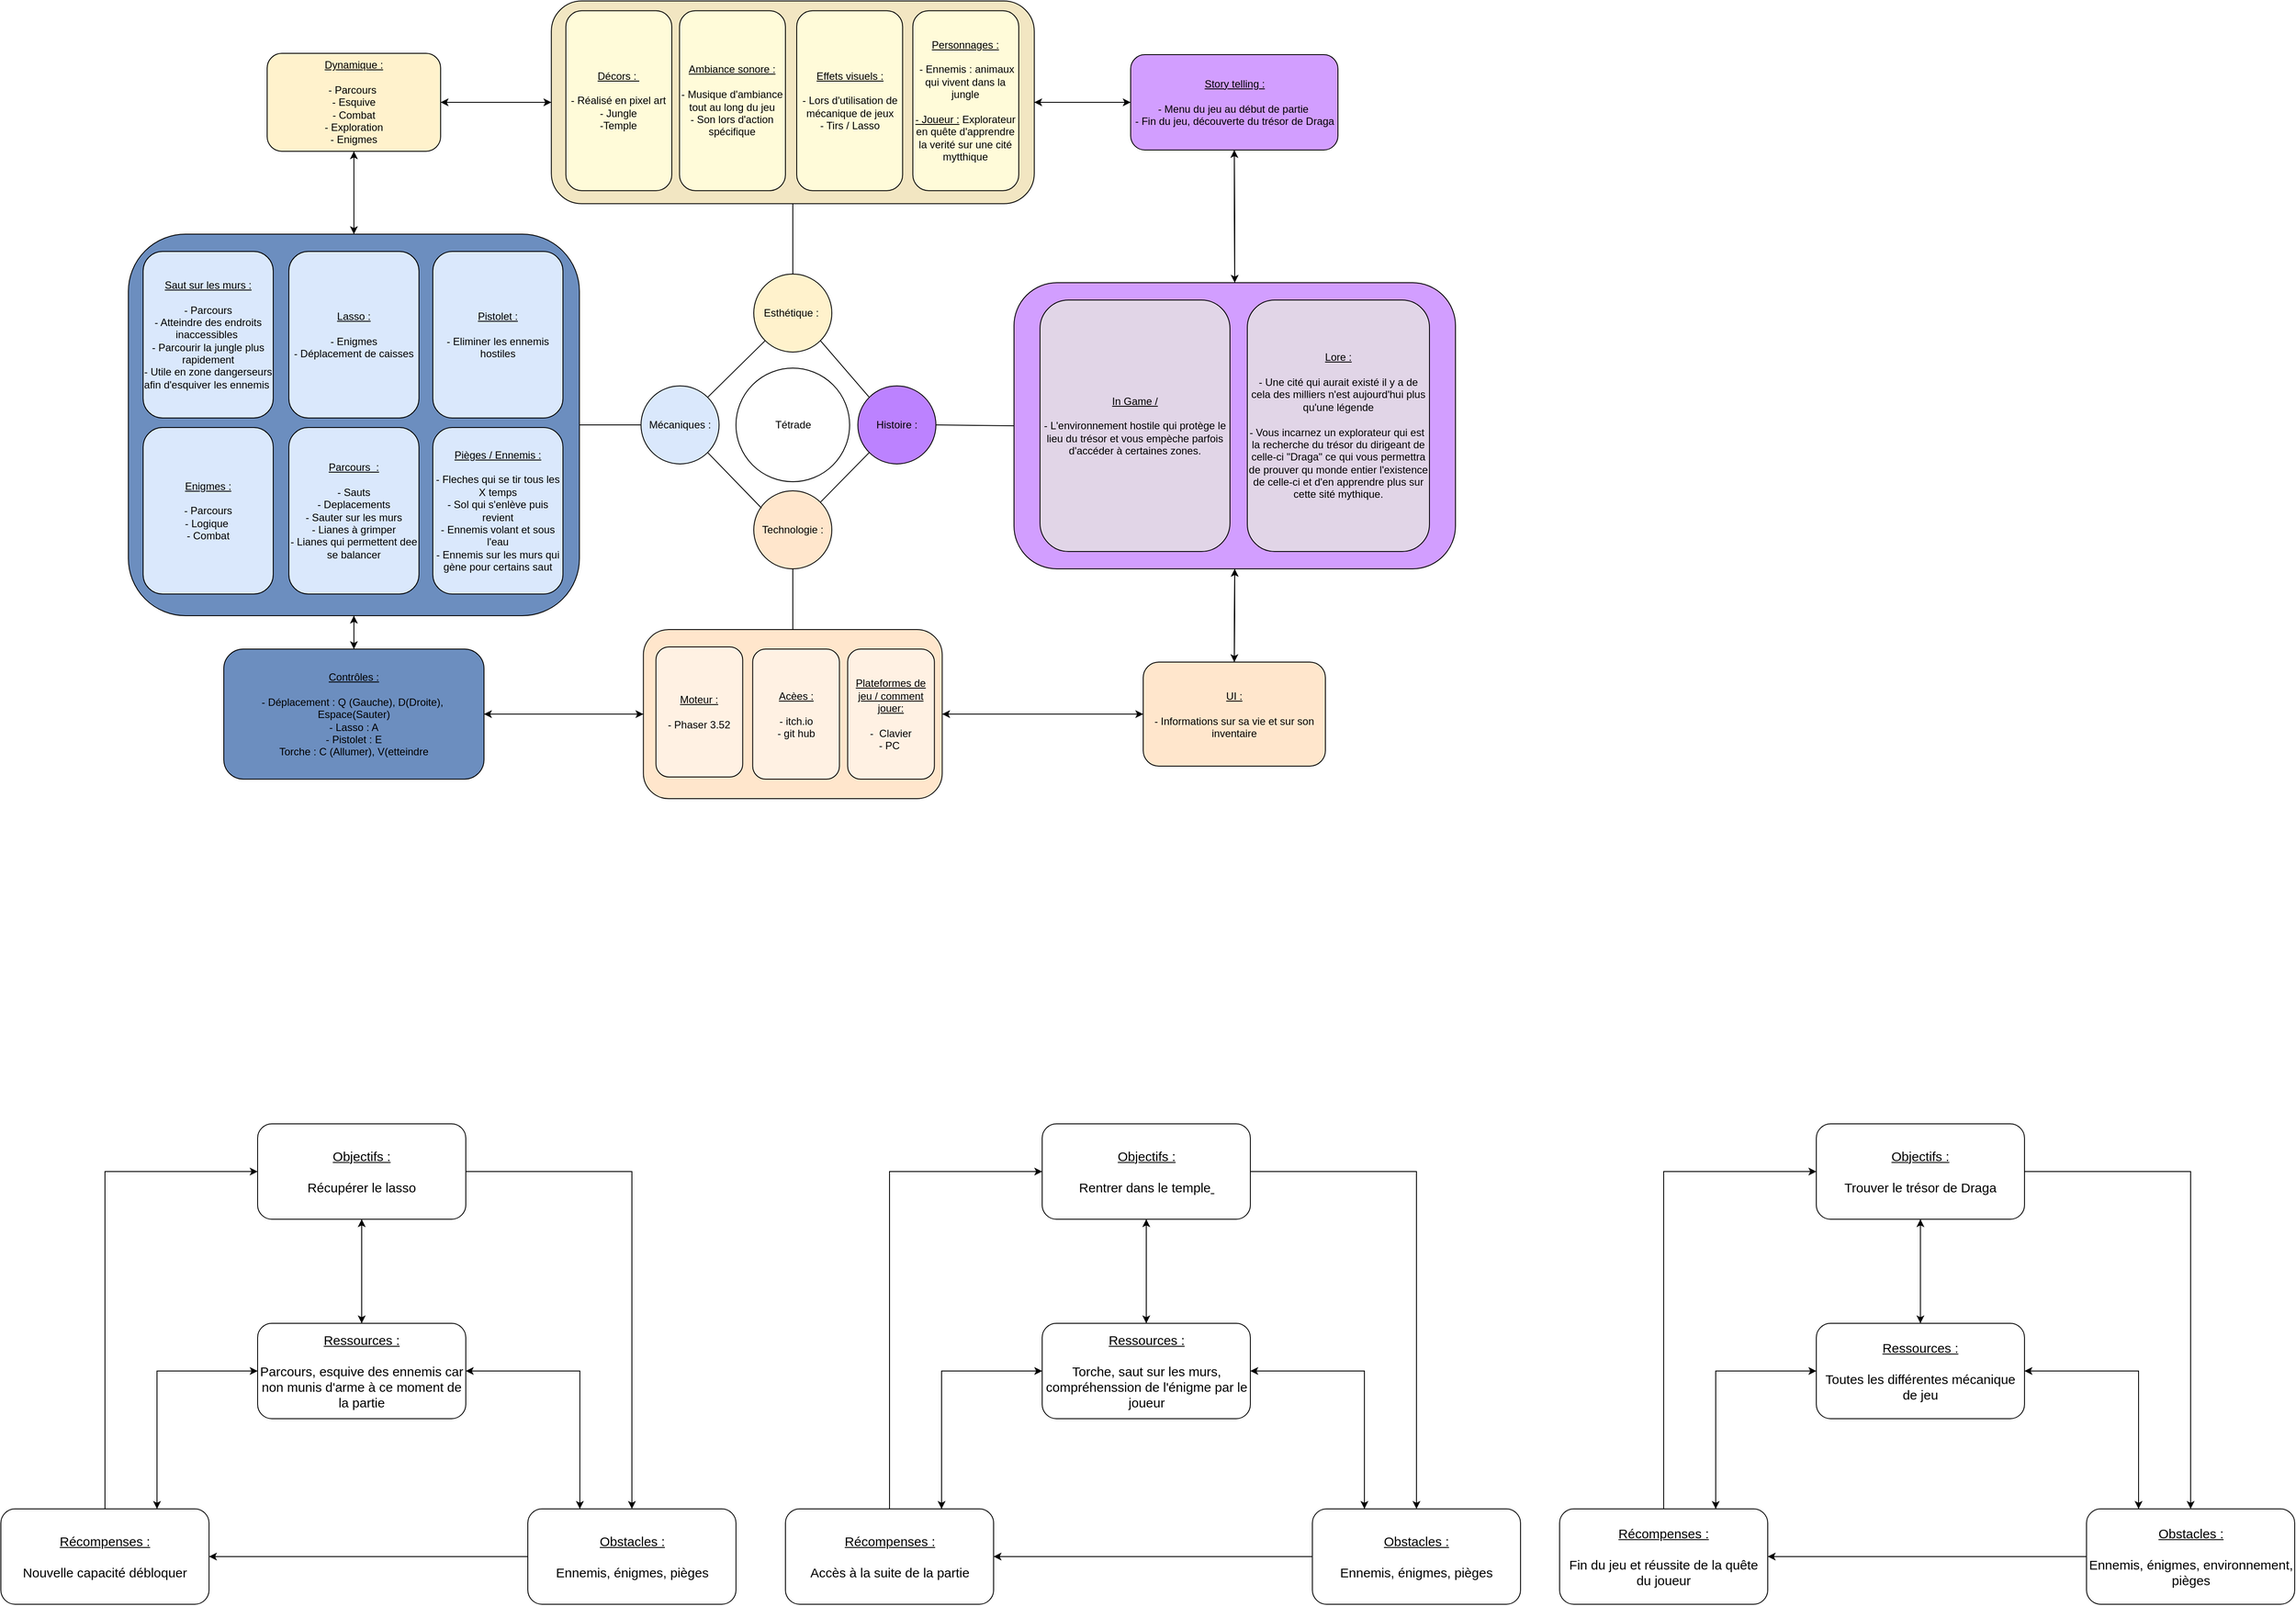 <mxfile version="19.0.0" type="device"><diagram id="XkLwwT71T3bCjHWzJN83" name="Page-1"><mxGraphModel dx="3015" dy="1172" grid="1" gridSize="10" guides="1" tooltips="1" connect="1" arrows="1" fold="1" page="1" pageScale="1" pageWidth="827" pageHeight="1169" math="0" shadow="0"><root><mxCell id="0"/><mxCell id="1" parent="0"/><mxCell id="SNKPsNraV1Lg78eKEe7o-25" style="edgeStyle=orthogonalEdgeStyle;rounded=0;orthogonalLoop=1;jettySize=auto;html=1;" parent="1" source="SNKPsNraV1Lg78eKEe7o-16" target="SNKPsNraV1Lg78eKEe7o-17" edge="1"><mxGeometry relative="1" as="geometry"/></mxCell><mxCell id="SNKPsNraV1Lg78eKEe7o-26" style="edgeStyle=orthogonalEdgeStyle;rounded=0;orthogonalLoop=1;jettySize=auto;html=1;entryX=0.75;entryY=0;entryDx=0;entryDy=0;" parent="1" source="SNKPsNraV1Lg78eKEe7o-16" target="SNKPsNraV1Lg78eKEe7o-18" edge="1"><mxGeometry relative="1" as="geometry"/></mxCell><mxCell id="SNKPsNraV1Lg78eKEe7o-28" style="edgeStyle=orthogonalEdgeStyle;rounded=0;orthogonalLoop=1;jettySize=auto;html=1;entryX=0.25;entryY=0;entryDx=0;entryDy=0;" parent="1" source="SNKPsNraV1Lg78eKEe7o-16" target="SNKPsNraV1Lg78eKEe7o-19" edge="1"><mxGeometry relative="1" as="geometry"/></mxCell><mxCell id="SNKPsNraV1Lg78eKEe7o-16" value="&lt;font style=&quot;font-size: 15px;&quot;&gt;&lt;u&gt;Ressources :&lt;/u&gt;&lt;br&gt;&lt;br&gt;Torche, saut sur les murs, compréhenssion de l'énigme par le joueur&lt;br&gt;&lt;/font&gt;" style="rounded=1;whiteSpace=wrap;html=1;" parent="1" vertex="1"><mxGeometry x="1143.51" y="1640" width="240" height="110" as="geometry"/></mxCell><mxCell id="SNKPsNraV1Lg78eKEe7o-23" style="edgeStyle=orthogonalEdgeStyle;rounded=0;orthogonalLoop=1;jettySize=auto;html=1;entryX=0.5;entryY=0;entryDx=0;entryDy=0;" parent="1" source="SNKPsNraV1Lg78eKEe7o-17" target="SNKPsNraV1Lg78eKEe7o-19" edge="1"><mxGeometry relative="1" as="geometry"/></mxCell><mxCell id="SNKPsNraV1Lg78eKEe7o-24" style="edgeStyle=orthogonalEdgeStyle;rounded=0;orthogonalLoop=1;jettySize=auto;html=1;entryX=0.5;entryY=0;entryDx=0;entryDy=0;" parent="1" source="SNKPsNraV1Lg78eKEe7o-17" target="SNKPsNraV1Lg78eKEe7o-16" edge="1"><mxGeometry relative="1" as="geometry"/></mxCell><mxCell id="SNKPsNraV1Lg78eKEe7o-17" value="&lt;u style=&quot;font-size: 15px;&quot;&gt;Objectifs :&lt;/u&gt;&lt;br style=&quot;font-size: 15px;&quot;&gt;&lt;br style=&quot;font-size: 15px;&quot;&gt;Rentrer dans le temple&lt;u style=&quot;font-size: 15px;&quot;&gt;&amp;nbsp;&lt;/u&gt;" style="rounded=1;whiteSpace=wrap;html=1;fontSize=15;" parent="1" vertex="1"><mxGeometry x="1143.51" y="1410" width="240" height="110" as="geometry"/></mxCell><mxCell id="SNKPsNraV1Lg78eKEe7o-22" style="edgeStyle=orthogonalEdgeStyle;rounded=0;orthogonalLoop=1;jettySize=auto;html=1;entryX=0;entryY=0.5;entryDx=0;entryDy=0;exitX=0.5;exitY=0;exitDx=0;exitDy=0;" parent="1" source="SNKPsNraV1Lg78eKEe7o-18" target="SNKPsNraV1Lg78eKEe7o-17" edge="1"><mxGeometry relative="1" as="geometry"/></mxCell><mxCell id="SNKPsNraV1Lg78eKEe7o-27" style="edgeStyle=orthogonalEdgeStyle;rounded=0;orthogonalLoop=1;jettySize=auto;html=1;entryX=0;entryY=0.5;entryDx=0;entryDy=0;exitX=0.75;exitY=0;exitDx=0;exitDy=0;" parent="1" source="SNKPsNraV1Lg78eKEe7o-18" target="SNKPsNraV1Lg78eKEe7o-16" edge="1"><mxGeometry relative="1" as="geometry"/></mxCell><mxCell id="SNKPsNraV1Lg78eKEe7o-18" value="&lt;u style=&quot;font-size: 15px;&quot;&gt;Récompenses :&lt;/u&gt;&lt;br style=&quot;font-size: 15px;&quot;&gt;&lt;br style=&quot;font-size: 15px;&quot;&gt;Accès à la suite de la partie" style="rounded=1;whiteSpace=wrap;html=1;fontSize=15;" parent="1" vertex="1"><mxGeometry x="847.51" y="1854" width="240" height="110" as="geometry"/></mxCell><mxCell id="SNKPsNraV1Lg78eKEe7o-21" style="edgeStyle=orthogonalEdgeStyle;rounded=0;orthogonalLoop=1;jettySize=auto;html=1;entryX=1;entryY=0.5;entryDx=0;entryDy=0;" parent="1" source="SNKPsNraV1Lg78eKEe7o-19" target="SNKPsNraV1Lg78eKEe7o-18" edge="1"><mxGeometry relative="1" as="geometry"/></mxCell><mxCell id="SNKPsNraV1Lg78eKEe7o-29" style="edgeStyle=orthogonalEdgeStyle;rounded=0;orthogonalLoop=1;jettySize=auto;html=1;entryX=1;entryY=0.5;entryDx=0;entryDy=0;exitX=0.25;exitY=0;exitDx=0;exitDy=0;" parent="1" source="SNKPsNraV1Lg78eKEe7o-19" target="SNKPsNraV1Lg78eKEe7o-16" edge="1"><mxGeometry relative="1" as="geometry"/></mxCell><mxCell id="SNKPsNraV1Lg78eKEe7o-19" value="&lt;u style=&quot;font-size: 15px;&quot;&gt;Obstacles :&lt;/u&gt;&lt;br style=&quot;font-size: 15px;&quot;&gt;&lt;br style=&quot;font-size: 15px;&quot;&gt;Ennemis, énigmes, pièges" style="rounded=1;whiteSpace=wrap;html=1;fontSize=15;" parent="1" vertex="1"><mxGeometry x="1455.01" y="1854" width="240" height="110" as="geometry"/></mxCell><mxCell id="SNKPsNraV1Lg78eKEe7o-30" style="edgeStyle=orthogonalEdgeStyle;rounded=0;orthogonalLoop=1;jettySize=auto;html=1;" parent="1" source="SNKPsNraV1Lg78eKEe7o-33" target="SNKPsNraV1Lg78eKEe7o-36" edge="1"><mxGeometry relative="1" as="geometry"/></mxCell><mxCell id="SNKPsNraV1Lg78eKEe7o-31" style="edgeStyle=orthogonalEdgeStyle;rounded=0;orthogonalLoop=1;jettySize=auto;html=1;entryX=0.75;entryY=0;entryDx=0;entryDy=0;" parent="1" source="SNKPsNraV1Lg78eKEe7o-33" target="SNKPsNraV1Lg78eKEe7o-39" edge="1"><mxGeometry relative="1" as="geometry"/></mxCell><mxCell id="SNKPsNraV1Lg78eKEe7o-32" style="edgeStyle=orthogonalEdgeStyle;rounded=0;orthogonalLoop=1;jettySize=auto;html=1;entryX=0.25;entryY=0;entryDx=0;entryDy=0;" parent="1" source="SNKPsNraV1Lg78eKEe7o-33" target="SNKPsNraV1Lg78eKEe7o-42" edge="1"><mxGeometry relative="1" as="geometry"/></mxCell><mxCell id="SNKPsNraV1Lg78eKEe7o-33" value="&lt;font style=&quot;font-size: 15px;&quot;&gt;&lt;u&gt;Ressources :&lt;/u&gt;&lt;br&gt;&lt;br&gt;Toutes les différentes mécanique de jeu&lt;br&gt;&lt;/font&gt;" style="rounded=1;whiteSpace=wrap;html=1;" parent="1" vertex="1"><mxGeometry x="2036.0" y="1640" width="240" height="110" as="geometry"/></mxCell><mxCell id="SNKPsNraV1Lg78eKEe7o-34" style="edgeStyle=orthogonalEdgeStyle;rounded=0;orthogonalLoop=1;jettySize=auto;html=1;entryX=0.5;entryY=0;entryDx=0;entryDy=0;" parent="1" source="SNKPsNraV1Lg78eKEe7o-36" target="SNKPsNraV1Lg78eKEe7o-42" edge="1"><mxGeometry relative="1" as="geometry"/></mxCell><mxCell id="SNKPsNraV1Lg78eKEe7o-35" style="edgeStyle=orthogonalEdgeStyle;rounded=0;orthogonalLoop=1;jettySize=auto;html=1;entryX=0.5;entryY=0;entryDx=0;entryDy=0;" parent="1" source="SNKPsNraV1Lg78eKEe7o-36" target="SNKPsNraV1Lg78eKEe7o-33" edge="1"><mxGeometry relative="1" as="geometry"/></mxCell><mxCell id="SNKPsNraV1Lg78eKEe7o-36" value="&lt;u style=&quot;font-size: 15px;&quot;&gt;Objectifs :&lt;/u&gt;&lt;br style=&quot;font-size: 15px;&quot;&gt;&lt;br style=&quot;font-size: 15px;&quot;&gt;Trouver le trésor de Draga" style="rounded=1;whiteSpace=wrap;html=1;fontSize=15;" parent="1" vertex="1"><mxGeometry x="2036.0" y="1410" width="240" height="110" as="geometry"/></mxCell><mxCell id="SNKPsNraV1Lg78eKEe7o-37" style="edgeStyle=orthogonalEdgeStyle;rounded=0;orthogonalLoop=1;jettySize=auto;html=1;entryX=0;entryY=0.5;entryDx=0;entryDy=0;exitX=0.5;exitY=0;exitDx=0;exitDy=0;" parent="1" source="SNKPsNraV1Lg78eKEe7o-39" target="SNKPsNraV1Lg78eKEe7o-36" edge="1"><mxGeometry relative="1" as="geometry"/></mxCell><mxCell id="SNKPsNraV1Lg78eKEe7o-38" style="edgeStyle=orthogonalEdgeStyle;rounded=0;orthogonalLoop=1;jettySize=auto;html=1;entryX=0;entryY=0.5;entryDx=0;entryDy=0;exitX=0.75;exitY=0;exitDx=0;exitDy=0;" parent="1" source="SNKPsNraV1Lg78eKEe7o-39" target="SNKPsNraV1Lg78eKEe7o-33" edge="1"><mxGeometry relative="1" as="geometry"/></mxCell><mxCell id="SNKPsNraV1Lg78eKEe7o-39" value="&lt;u style=&quot;font-size: 15px;&quot;&gt;Récompenses :&lt;/u&gt;&lt;br style=&quot;font-size: 15px;&quot;&gt;&lt;br style=&quot;font-size: 15px;&quot;&gt;Fin du jeu et réussite de la quête du joueur" style="rounded=1;whiteSpace=wrap;html=1;fontSize=15;" parent="1" vertex="1"><mxGeometry x="1740" y="1854" width="240" height="110" as="geometry"/></mxCell><mxCell id="SNKPsNraV1Lg78eKEe7o-40" style="edgeStyle=orthogonalEdgeStyle;rounded=0;orthogonalLoop=1;jettySize=auto;html=1;entryX=1;entryY=0.5;entryDx=0;entryDy=0;" parent="1" source="SNKPsNraV1Lg78eKEe7o-42" target="SNKPsNraV1Lg78eKEe7o-39" edge="1"><mxGeometry relative="1" as="geometry"/></mxCell><mxCell id="SNKPsNraV1Lg78eKEe7o-41" style="edgeStyle=orthogonalEdgeStyle;rounded=0;orthogonalLoop=1;jettySize=auto;html=1;entryX=1;entryY=0.5;entryDx=0;entryDy=0;exitX=0.25;exitY=0;exitDx=0;exitDy=0;" parent="1" source="SNKPsNraV1Lg78eKEe7o-42" target="SNKPsNraV1Lg78eKEe7o-33" edge="1"><mxGeometry relative="1" as="geometry"/></mxCell><mxCell id="SNKPsNraV1Lg78eKEe7o-42" value="&lt;u style=&quot;font-size: 15px;&quot;&gt;Obstacles :&lt;/u&gt;&lt;br style=&quot;font-size: 15px;&quot;&gt;&lt;br style=&quot;font-size: 15px;&quot;&gt;Ennemis, énigmes, environnement, pièges" style="rounded=1;whiteSpace=wrap;html=1;fontSize=15;" parent="1" vertex="1"><mxGeometry x="2347.5" y="1854" width="240" height="110" as="geometry"/></mxCell><mxCell id="SNKPsNraV1Lg78eKEe7o-95" value="Esthétique :&amp;nbsp;" style="ellipse;whiteSpace=wrap;html=1;fillColor=#fff2cc;strokeColor=#000000;fontColor=#000000;" parent="1" vertex="1"><mxGeometry x="811" y="430" width="90" height="90" as="geometry"/></mxCell><mxCell id="SNKPsNraV1Lg78eKEe7o-96" value="Technologie :&lt;span style=&quot;font-family: monospace; font-size: 0px;&quot;&gt;%3CmxGraphModel%3E%3Croot%3E%3CmxCell%20id%3D%220%22%2F%3E%3CmxCell%20id%3D%221%22%20parent%3D%220%22%2F%3E%3CmxCell%20id%3D%222%22%20value%3D%22Esth%C3%A9tique%26amp%3Bnbsp%3B%22%20style%3D%22ellipse%3BwhiteSpace%3Dwrap%3Bhtml%3D1%3B%22%20vertex%3D%221%22%20parent%3D%221%22%3E%3CmxGeometry%20x%3D%22354%22%20y%3D%2230%22%20width%3D%22120%22%20height%3D%22120%22%20as%3D%22geometry%22%2F%3E%3C%2FmxCell%3E%3C%2Froot%3E%3C%2FmxGraphModel%3E&lt;/span&gt;" style="ellipse;whiteSpace=wrap;html=1;fillColor=#ffe6cc;strokeColor=#000000;fontColor=#000000;" parent="1" vertex="1"><mxGeometry x="811" y="680" width="90" height="90" as="geometry"/></mxCell><mxCell id="SNKPsNraV1Lg78eKEe7o-97" value="Mécaniques :" style="ellipse;whiteSpace=wrap;html=1;fillColor=#dae8fc;strokeColor=#000000;fontColor=#000000;" parent="1" vertex="1"><mxGeometry x="681" y="559" width="90" height="90" as="geometry"/></mxCell><mxCell id="SNKPsNraV1Lg78eKEe7o-98" value="Histoire :" style="ellipse;whiteSpace=wrap;html=1;fillColor=#BC82FF;strokeColor=#000000;fontColor=#000000;" parent="1" vertex="1"><mxGeometry x="931" y="559" width="90" height="90" as="geometry"/></mxCell><mxCell id="SNKPsNraV1Lg78eKEe7o-99" value="" style="endArrow=none;html=1;rounded=0;exitX=1;exitY=0;exitDx=0;exitDy=0;entryX=0;entryY=1;entryDx=0;entryDy=0;fontColor=#000000;strokeColor=#000000;" parent="1" source="SNKPsNraV1Lg78eKEe7o-97" target="SNKPsNraV1Lg78eKEe7o-95" edge="1"><mxGeometry width="50" height="50" relative="1" as="geometry"><mxPoint x="1021" y="770" as="sourcePoint"/><mxPoint x="1071" y="720" as="targetPoint"/></mxGeometry></mxCell><mxCell id="SNKPsNraV1Lg78eKEe7o-100" value="" style="endArrow=none;html=1;rounded=0;exitX=0;exitY=0;exitDx=0;exitDy=0;entryX=1;entryY=1;entryDx=0;entryDy=0;fontColor=#000000;strokeColor=#000000;" parent="1" source="SNKPsNraV1Lg78eKEe7o-98" target="SNKPsNraV1Lg78eKEe7o-95" edge="1"><mxGeometry width="50" height="50" relative="1" as="geometry"><mxPoint x="767.82" y="583.18" as="sourcePoint"/><mxPoint x="834.18" y="516.82" as="targetPoint"/></mxGeometry></mxCell><mxCell id="SNKPsNraV1Lg78eKEe7o-101" value="" style="endArrow=none;html=1;rounded=0;exitX=1;exitY=0;exitDx=0;exitDy=0;entryX=0;entryY=1;entryDx=0;entryDy=0;fontColor=#000000;strokeColor=#000000;" parent="1" source="SNKPsNraV1Lg78eKEe7o-96" target="SNKPsNraV1Lg78eKEe7o-98" edge="1"><mxGeometry width="50" height="50" relative="1" as="geometry"><mxPoint x="954.18" y="583.18" as="sourcePoint"/><mxPoint x="897.82" y="516.82" as="targetPoint"/></mxGeometry></mxCell><mxCell id="SNKPsNraV1Lg78eKEe7o-102" value="" style="endArrow=none;html=1;rounded=0;exitX=0.1;exitY=0.222;exitDx=0;exitDy=0;entryX=1;entryY=1;entryDx=0;entryDy=0;exitPerimeter=0;fontColor=#000000;strokeColor=#000000;" parent="1" source="SNKPsNraV1Lg78eKEe7o-96" target="SNKPsNraV1Lg78eKEe7o-97" edge="1"><mxGeometry width="50" height="50" relative="1" as="geometry"><mxPoint x="897.82" y="703.18" as="sourcePoint"/><mxPoint x="954.18" y="646.82" as="targetPoint"/></mxGeometry></mxCell><mxCell id="SNKPsNraV1Lg78eKEe7o-103" style="edgeStyle=orthogonalEdgeStyle;rounded=0;orthogonalLoop=1;jettySize=auto;html=1;entryX=0.5;entryY=0;entryDx=0;entryDy=0;fontColor=#000000;strokeColor=#000000;" parent="1" source="SNKPsNraV1Lg78eKEe7o-105" target="SNKPsNraV1Lg78eKEe7o-118" edge="1"><mxGeometry relative="1" as="geometry"/></mxCell><mxCell id="SNKPsNraV1Lg78eKEe7o-104" style="edgeStyle=orthogonalEdgeStyle;rounded=0;orthogonalLoop=1;jettySize=auto;html=1;entryX=0.5;entryY=1;entryDx=0;entryDy=0;fontColor=#000000;strokeColor=#000000;" parent="1" source="SNKPsNraV1Lg78eKEe7o-105" target="SNKPsNraV1Lg78eKEe7o-115" edge="1"><mxGeometry relative="1" as="geometry"/></mxCell><mxCell id="SNKPsNraV1Lg78eKEe7o-105" value="" style="rounded=1;whiteSpace=wrap;html=1;fillColor=#D29EFF;strokeColor=#000000;fontColor=#000000;" parent="1" vertex="1"><mxGeometry x="1111" y="440" width="509" height="330" as="geometry"/></mxCell><mxCell id="SNKPsNraV1Lg78eKEe7o-106" value="" style="endArrow=none;html=1;rounded=0;entryX=1;entryY=0.5;entryDx=0;entryDy=0;exitX=0;exitY=0.5;exitDx=0;exitDy=0;fontColor=#000000;strokeColor=#000000;" parent="1" source="SNKPsNraV1Lg78eKEe7o-105" target="SNKPsNraV1Lg78eKEe7o-98" edge="1"><mxGeometry width="50" height="50" relative="1" as="geometry"><mxPoint x="1040" y="690" as="sourcePoint"/><mxPoint x="1090" y="640" as="targetPoint"/></mxGeometry></mxCell><mxCell id="SNKPsNraV1Lg78eKEe7o-107" value="" style="endArrow=none;html=1;rounded=0;entryX=0.5;entryY=1;entryDx=0;entryDy=0;exitX=0.5;exitY=0;exitDx=0;exitDy=0;fontColor=#000000;strokeColor=#000000;" parent="1" source="SNKPsNraV1Lg78eKEe7o-110" target="SNKPsNraV1Lg78eKEe7o-96" edge="1"><mxGeometry width="50" height="50" relative="1" as="geometry"><mxPoint x="856" y="850" as="sourcePoint"/><mxPoint x="1031" y="615" as="targetPoint"/></mxGeometry></mxCell><mxCell id="SNKPsNraV1Lg78eKEe7o-108" style="edgeStyle=orthogonalEdgeStyle;rounded=0;orthogonalLoop=1;jettySize=auto;html=1;entryX=0;entryY=0.5;entryDx=0;entryDy=0;fontColor=#000000;strokeColor=#000000;" parent="1" source="SNKPsNraV1Lg78eKEe7o-110" target="SNKPsNraV1Lg78eKEe7o-118" edge="1"><mxGeometry relative="1" as="geometry"/></mxCell><mxCell id="SNKPsNraV1Lg78eKEe7o-109" style="edgeStyle=orthogonalEdgeStyle;rounded=0;orthogonalLoop=1;jettySize=auto;html=1;entryX=1;entryY=0.5;entryDx=0;entryDy=0;fontColor=#000000;strokeColor=#000000;" parent="1" source="SNKPsNraV1Lg78eKEe7o-110" target="SNKPsNraV1Lg78eKEe7o-139" edge="1"><mxGeometry relative="1" as="geometry"/></mxCell><mxCell id="SNKPsNraV1Lg78eKEe7o-110" value="" style="rounded=1;whiteSpace=wrap;html=1;fillColor=#ffe6cc;strokeColor=#000000;fontColor=#000000;" parent="1" vertex="1"><mxGeometry x="683.75" y="840" width="344.5" height="195" as="geometry"/></mxCell><mxCell id="SNKPsNraV1Lg78eKEe7o-111" value="" style="endArrow=none;html=1;rounded=0;exitX=1;exitY=0.5;exitDx=0;exitDy=0;entryX=0;entryY=0.5;entryDx=0;entryDy=0;fontColor=#000000;strokeColor=#000000;" parent="1" source="SNKPsNraV1Lg78eKEe7o-121" target="SNKPsNraV1Lg78eKEe7o-97" edge="1"><mxGeometry width="50" height="50" relative="1" as="geometry"><mxPoint x="580" y="605" as="sourcePoint"/><mxPoint x="750" y="660" as="targetPoint"/></mxGeometry></mxCell><mxCell id="SNKPsNraV1Lg78eKEe7o-112" value="" style="endArrow=none;html=1;rounded=0;exitX=0.5;exitY=0;exitDx=0;exitDy=0;entryX=0.5;entryY=1;entryDx=0;entryDy=0;fontColor=#000000;strokeColor=#000000;" parent="1" source="SNKPsNraV1Lg78eKEe7o-95" target="SNKPsNraV1Lg78eKEe7o-124" edge="1"><mxGeometry width="50" height="50" relative="1" as="geometry"><mxPoint x="700" y="310" as="sourcePoint"/><mxPoint x="856" y="340.0" as="targetPoint"/></mxGeometry></mxCell><mxCell id="SNKPsNraV1Lg78eKEe7o-113" style="edgeStyle=orthogonalEdgeStyle;rounded=0;orthogonalLoop=1;jettySize=auto;html=1;entryX=0.5;entryY=0;entryDx=0;entryDy=0;fontColor=#000000;strokeColor=#000000;" parent="1" source="SNKPsNraV1Lg78eKEe7o-115" target="SNKPsNraV1Lg78eKEe7o-105" edge="1"><mxGeometry relative="1" as="geometry"/></mxCell><mxCell id="SNKPsNraV1Lg78eKEe7o-114" style="edgeStyle=orthogonalEdgeStyle;rounded=0;orthogonalLoop=1;jettySize=auto;html=1;entryX=1;entryY=0.5;entryDx=0;entryDy=0;fontColor=#000000;strokeColor=#000000;" parent="1" source="SNKPsNraV1Lg78eKEe7o-115" target="SNKPsNraV1Lg78eKEe7o-124" edge="1"><mxGeometry relative="1" as="geometry"/></mxCell><mxCell id="SNKPsNraV1Lg78eKEe7o-115" value="&lt;font style=&quot;font-size: 12px;&quot;&gt;&lt;font style=&quot;font-size: 12px;&quot;&gt;&lt;u style=&quot;font-size: 12px;&quot;&gt;Story telling :&lt;br style=&quot;font-size: 12px;&quot;&gt;&lt;/u&gt;&lt;br style=&quot;font-size: 12px;&quot;&gt;- Menu du jeu au début de partie&amp;nbsp;&lt;br style=&quot;font-size: 12px;&quot;&gt;- Fin du jeu, découverte du trésor de Draga&lt;/font&gt;&lt;br style=&quot;font-size: 12px;&quot;&gt;&lt;/font&gt;" style="rounded=1;whiteSpace=wrap;html=1;fontSize=12;strokeWidth=1;fillColor=#D29EFF;strokeColor=#000000;fontColor=#000000;" parent="1" vertex="1"><mxGeometry x="1245.5" y="177.01" width="239" height="110" as="geometry"/></mxCell><mxCell id="SNKPsNraV1Lg78eKEe7o-116" style="edgeStyle=orthogonalEdgeStyle;rounded=0;orthogonalLoop=1;jettySize=auto;html=1;entryX=0.5;entryY=1;entryDx=0;entryDy=0;fontColor=#000000;strokeColor=#000000;" parent="1" source="SNKPsNraV1Lg78eKEe7o-118" target="SNKPsNraV1Lg78eKEe7o-105" edge="1"><mxGeometry relative="1" as="geometry"/></mxCell><mxCell id="SNKPsNraV1Lg78eKEe7o-117" style="edgeStyle=orthogonalEdgeStyle;rounded=0;orthogonalLoop=1;jettySize=auto;html=1;entryX=1;entryY=0.5;entryDx=0;entryDy=0;fontColor=#000000;strokeColor=#000000;" parent="1" source="SNKPsNraV1Lg78eKEe7o-118" target="SNKPsNraV1Lg78eKEe7o-110" edge="1"><mxGeometry relative="1" as="geometry"/></mxCell><mxCell id="SNKPsNraV1Lg78eKEe7o-118" value="&lt;u style=&quot;font-size: 12px;&quot;&gt;UI :&lt;br&gt;&lt;/u&gt;&lt;br style=&quot;font-size: 12px;&quot;&gt;- Informations sur sa vie et sur son inventaire" style="rounded=1;whiteSpace=wrap;html=1;fontSize=12;strokeWidth=1;fillColor=#ffe6cc;strokeColor=#000000;fontColor=#000000;" parent="1" vertex="1"><mxGeometry x="1260" y="877.5" width="210" height="120" as="geometry"/></mxCell><mxCell id="SNKPsNraV1Lg78eKEe7o-119" style="edgeStyle=orthogonalEdgeStyle;rounded=0;orthogonalLoop=1;jettySize=auto;html=1;entryX=0.5;entryY=0;entryDx=0;entryDy=0;fontColor=#000000;strokeColor=#000000;" parent="1" source="SNKPsNraV1Lg78eKEe7o-121" target="SNKPsNraV1Lg78eKEe7o-139" edge="1"><mxGeometry relative="1" as="geometry"/></mxCell><mxCell id="SNKPsNraV1Lg78eKEe7o-120" style="edgeStyle=orthogonalEdgeStyle;rounded=0;orthogonalLoop=1;jettySize=auto;html=1;entryX=0.5;entryY=1;entryDx=0;entryDy=0;fontColor=#000000;strokeColor=#000000;" parent="1" source="SNKPsNraV1Lg78eKEe7o-121" target="SNKPsNraV1Lg78eKEe7o-142" edge="1"><mxGeometry relative="1" as="geometry"/></mxCell><mxCell id="SNKPsNraV1Lg78eKEe7o-121" value="" style="rounded=1;whiteSpace=wrap;html=1;fillColor=#6C8EBF;strokeColor=#000000;fontColor=#000000;" parent="1" vertex="1"><mxGeometry x="90" y="384" width="520" height="440" as="geometry"/></mxCell><mxCell id="SNKPsNraV1Lg78eKEe7o-122" style="edgeStyle=orthogonalEdgeStyle;rounded=0;orthogonalLoop=1;jettySize=auto;html=1;entryX=0;entryY=0.5;entryDx=0;entryDy=0;fontColor=#000000;strokeColor=#000000;" parent="1" source="SNKPsNraV1Lg78eKEe7o-124" target="SNKPsNraV1Lg78eKEe7o-115" edge="1"><mxGeometry relative="1" as="geometry"/></mxCell><mxCell id="SNKPsNraV1Lg78eKEe7o-123" style="edgeStyle=orthogonalEdgeStyle;rounded=0;orthogonalLoop=1;jettySize=auto;html=1;entryX=1;entryY=0.5;entryDx=0;entryDy=0;fontColor=#000000;strokeColor=#000000;" parent="1" source="SNKPsNraV1Lg78eKEe7o-124" target="SNKPsNraV1Lg78eKEe7o-142" edge="1"><mxGeometry relative="1" as="geometry"/></mxCell><mxCell id="SNKPsNraV1Lg78eKEe7o-124" value="" style="rounded=1;whiteSpace=wrap;html=1;fillColor=#F2E6C2;strokeColor=#000000;fontColor=#000000;" parent="1" vertex="1"><mxGeometry x="577.63" y="115.13" width="556.75" height="233.75" as="geometry"/></mxCell><mxCell id="SNKPsNraV1Lg78eKEe7o-125" value="Tétrade" style="ellipse;whiteSpace=wrap;html=1;fontColor=#000000;strokeColor=#000000;" parent="1" vertex="1"><mxGeometry x="790.5" y="538.5" width="131" height="131" as="geometry"/></mxCell><mxCell id="SNKPsNraV1Lg78eKEe7o-126" value="&lt;u style=&quot;font-size: 12px;&quot;&gt;In Game /&lt;/u&gt;&lt;br style=&quot;font-size: 12px;&quot;&gt;&lt;br style=&quot;font-size: 12px;&quot;&gt;- L'environnement hostile qui protège le lieu du trésor et vous empèche parfois d'accéder à certaines zones." style="rounded=1;whiteSpace=wrap;html=1;fillColor=#e1d5e7;strokeColor=#000000;fontSize=12;fontColor=#000000;" parent="1" vertex="1"><mxGeometry x="1141" y="460" width="219" height="290" as="geometry"/></mxCell><mxCell id="SNKPsNraV1Lg78eKEe7o-127" value="&lt;u style=&quot;font-size: 12px;&quot;&gt;Lore :&lt;/u&gt;&lt;br style=&quot;font-size: 12px;&quot;&gt;&lt;br style=&quot;font-size: 12px;&quot;&gt;- Une cité qui aurait existé il y a de cela des milliers n'est aujourd'hui plus qu'une légende&lt;br&gt;&lt;br&gt;- Vous incarnez un explorateur qui est&amp;nbsp; la recherche du trésor du dirigeant de celle-ci &quot;Draga&quot; ce qui vous permettra de prouver qu monde entier l'existence de celle-ci et d'en apprendre plus sur cette sité mythique." style="rounded=1;whiteSpace=wrap;html=1;fillColor=#e1d5e7;strokeColor=#000000;fontSize=12;fontColor=#000000;" parent="1" vertex="1"><mxGeometry x="1380" y="460" width="210" height="290" as="geometry"/></mxCell><mxCell id="SNKPsNraV1Lg78eKEe7o-128" value="&lt;u style=&quot;font-size: 12px;&quot;&gt;Saut sur les murs :&lt;/u&gt;&lt;br style=&quot;font-size: 12px;&quot;&gt;&lt;br style=&quot;font-size: 12px;&quot;&gt;- Parcours&lt;br style=&quot;font-size: 12px;&quot;&gt;- Atteindre des endroits inaccessibles&amp;nbsp;&lt;br style=&quot;font-size: 12px;&quot;&gt;- Parcourir la jungle plus rapidement&lt;br style=&quot;font-size: 12px;&quot;&gt;- Utile en zone dangerseurs afin d'esquiver les ennemis&amp;nbsp;" style="rounded=1;whiteSpace=wrap;html=1;fillColor=#dae8fc;strokeColor=#000000;fontSize=12;fontColor=#000000;" parent="1" vertex="1"><mxGeometry x="107" y="404" width="150" height="192" as="geometry"/></mxCell><mxCell id="SNKPsNraV1Lg78eKEe7o-129" value="&lt;u style=&quot;font-size: 12px;&quot;&gt;Lasso :&lt;br style=&quot;font-size: 12px;&quot;&gt;&lt;/u&gt;&lt;br style=&quot;font-size: 12px;&quot;&gt;- Enigmes&lt;br&gt;- Déplacement de caisses" style="rounded=1;whiteSpace=wrap;html=1;fillColor=#dae8fc;strokeColor=#000000;fontSize=12;fontColor=#000000;" parent="1" vertex="1"><mxGeometry x="275" y="404" width="150" height="192" as="geometry"/></mxCell><mxCell id="SNKPsNraV1Lg78eKEe7o-130" value="&lt;u style=&quot;font-size: 12px;&quot;&gt;Pistolet :&lt;br style=&quot;font-size: 12px;&quot;&gt;&lt;/u&gt;&lt;br style=&quot;font-size: 12px;&quot;&gt;- Eliminer les ennemis hostiles&lt;br&gt;" style="rounded=1;whiteSpace=wrap;html=1;fillColor=#dae8fc;strokeColor=#000000;fontSize=12;fontColor=#000000;" parent="1" vertex="1"><mxGeometry x="441" y="404" width="150" height="192" as="geometry"/></mxCell><mxCell id="SNKPsNraV1Lg78eKEe7o-131" value="&lt;u&gt;Enigmes :&lt;br&gt;&lt;/u&gt;&lt;br style=&quot;font-size: 12px;&quot;&gt;- Parcours&lt;br&gt;- Logique&amp;nbsp;&lt;br&gt;- Combat" style="rounded=1;whiteSpace=wrap;html=1;fillColor=#dae8fc;strokeColor=#000000;fontSize=12;fontColor=#000000;" parent="1" vertex="1"><mxGeometry x="107" y="607" width="150" height="192" as="geometry"/></mxCell><mxCell id="SNKPsNraV1Lg78eKEe7o-132" value="&lt;u style=&quot;font-size: 12px;&quot;&gt;Parcours&amp;nbsp; :&lt;br style=&quot;font-size: 12px;&quot;&gt;&lt;/u&gt;&lt;br&gt;- Sauts&lt;br&gt;- Deplacements&lt;br style=&quot;font-size: 12px;&quot;&gt;- Sauter sur les murs&lt;br&gt;- Lianes à grimper&lt;br&gt;- Lianes qui permettent dee se balancer" style="rounded=1;whiteSpace=wrap;html=1;fillColor=#dae8fc;strokeColor=#000000;fontSize=12;fontColor=#000000;" parent="1" vertex="1"><mxGeometry x="275" y="607" width="150" height="192" as="geometry"/></mxCell><mxCell id="SNKPsNraV1Lg78eKEe7o-133" value="&lt;u style=&quot;font-size: 12px;&quot;&gt;Pièges / Ennemis :&lt;/u&gt;&lt;br style=&quot;font-size: 12px;&quot;&gt;&lt;br style=&quot;font-size: 12px;&quot;&gt;- Fleches qui se tir tous les X temps&lt;br&gt;- Sol qui s'enlève puis revient&lt;br&gt;- Ennemis volant et sous l'eau&lt;br&gt;- Ennemis sur les murs qui gène pour certains saut" style="rounded=1;whiteSpace=wrap;html=1;fillColor=#dae8fc;strokeColor=#000000;fontSize=12;fontColor=#000000;" parent="1" vertex="1"><mxGeometry x="441" y="607" width="150" height="192" as="geometry"/></mxCell><mxCell id="SNKPsNraV1Lg78eKEe7o-134" value="&lt;u style=&quot;font-size: 12px;&quot;&gt;Moteur :&lt;/u&gt;&lt;br style=&quot;font-size: 12px;&quot;&gt;&lt;br style=&quot;font-size: 12px;&quot;&gt;- Phaser 3.52" style="rounded=1;whiteSpace=wrap;html=1;fillColor=#FFF1E3;strokeColor=#000000;fontSize=12;fontColor=#000000;" parent="1" vertex="1"><mxGeometry x="698.25" y="860" width="100" height="150" as="geometry"/></mxCell><mxCell id="SNKPsNraV1Lg78eKEe7o-135" value="&lt;u style=&quot;font-size: 12px;&quot;&gt;Acèes :&lt;/u&gt;&lt;br style=&quot;font-size: 12px;&quot;&gt;&lt;br style=&quot;font-size: 12px;&quot;&gt;- itch.io&lt;br&gt;- git hub" style="rounded=1;whiteSpace=wrap;html=1;fillColor=#FFF1E3;strokeColor=#000000;fontSize=12;fontColor=#000000;" parent="1" vertex="1"><mxGeometry x="809.75" y="862.5" width="100" height="150" as="geometry"/></mxCell><mxCell id="SNKPsNraV1Lg78eKEe7o-136" value="&lt;u style=&quot;font-size: 12px;&quot;&gt;Plateformes de jeu / comment jouer:&lt;/u&gt;&lt;br style=&quot;font-size: 12px;&quot;&gt;&lt;br style=&quot;font-size: 12px;&quot;&gt;-&amp;nbsp; Clavier&lt;br style=&quot;font-size: 12px;&quot;&gt;- PC&amp;nbsp;" style="rounded=1;whiteSpace=wrap;html=1;fillColor=#FFF1E3;strokeColor=#000000;fontSize=12;fontColor=#000000;" parent="1" vertex="1"><mxGeometry x="919.25" y="862.5" width="100" height="150" as="geometry"/></mxCell><mxCell id="SNKPsNraV1Lg78eKEe7o-137" style="edgeStyle=orthogonalEdgeStyle;rounded=0;orthogonalLoop=1;jettySize=auto;html=1;entryX=0;entryY=0.5;entryDx=0;entryDy=0;fontColor=#000000;strokeColor=#000000;" parent="1" source="SNKPsNraV1Lg78eKEe7o-139" target="SNKPsNraV1Lg78eKEe7o-110" edge="1"><mxGeometry relative="1" as="geometry"/></mxCell><mxCell id="SNKPsNraV1Lg78eKEe7o-138" style="edgeStyle=orthogonalEdgeStyle;rounded=0;orthogonalLoop=1;jettySize=auto;html=1;entryX=0.5;entryY=1;entryDx=0;entryDy=0;fontColor=#000000;strokeColor=#000000;" parent="1" source="SNKPsNraV1Lg78eKEe7o-139" target="SNKPsNraV1Lg78eKEe7o-121" edge="1"><mxGeometry relative="1" as="geometry"/></mxCell><mxCell id="SNKPsNraV1Lg78eKEe7o-139" value="&lt;u style=&quot;font-size: 12px;&quot;&gt;Contrôles :&lt;/u&gt;&lt;br style=&quot;font-size: 12px;&quot;&gt;&lt;br style=&quot;font-size: 12px;&quot;&gt;- Déplacement : Q (Gauche), D(Droite),&amp;nbsp; Espace(Sauter)&lt;br style=&quot;font-size: 12px;&quot;&gt;- Lasso : A&lt;br&gt;- Pistolet : E&lt;br&gt;Torche : C (Allumer), V(etteindre" style="rounded=1;whiteSpace=wrap;html=1;fillColor=#6C8EBF;fontSize=12;fontColor=#000000;strokeColor=#000000;" parent="1" vertex="1"><mxGeometry x="200" y="862.5" width="300" height="150" as="geometry"/></mxCell><mxCell id="SNKPsNraV1Lg78eKEe7o-140" style="edgeStyle=orthogonalEdgeStyle;rounded=0;orthogonalLoop=1;jettySize=auto;html=1;entryX=0.5;entryY=0;entryDx=0;entryDy=0;fontColor=#000000;strokeColor=#000000;" parent="1" source="SNKPsNraV1Lg78eKEe7o-142" target="SNKPsNraV1Lg78eKEe7o-121" edge="1"><mxGeometry relative="1" as="geometry"/></mxCell><mxCell id="SNKPsNraV1Lg78eKEe7o-141" style="edgeStyle=orthogonalEdgeStyle;rounded=0;orthogonalLoop=1;jettySize=auto;html=1;entryX=0;entryY=0.5;entryDx=0;entryDy=0;fontColor=#000000;strokeColor=#000000;" parent="1" source="SNKPsNraV1Lg78eKEe7o-142" target="SNKPsNraV1Lg78eKEe7o-124" edge="1"><mxGeometry relative="1" as="geometry"/></mxCell><mxCell id="SNKPsNraV1Lg78eKEe7o-142" value="&lt;u style=&quot;font-size: 12px;&quot;&gt;Dynamique :&lt;/u&gt;&lt;br style=&quot;font-size: 12px;&quot;&gt;&lt;br style=&quot;font-size: 12px;&quot;&gt;- Parcours&amp;nbsp;&lt;br style=&quot;font-size: 12px;&quot;&gt;- Esquive&lt;br style=&quot;font-size: 12px;&quot;&gt;- Combat&lt;br style=&quot;font-size: 12px;&quot;&gt;- Exploration&lt;br style=&quot;font-size: 12px;&quot;&gt;- Enigmes" style="rounded=1;whiteSpace=wrap;html=1;fillColor=#FFF2CC;fontSize=12;fontColor=#000000;strokeColor=#000000;" parent="1" vertex="1"><mxGeometry x="250" y="175.51" width="200" height="112.99" as="geometry"/></mxCell><mxCell id="SNKPsNraV1Lg78eKEe7o-143" value="&lt;u style=&quot;font-size: 12px;&quot;&gt;Décors :&amp;nbsp;&lt;/u&gt;&lt;br style=&quot;font-size: 12px;&quot;&gt;&lt;br&gt;- Réalisé en pixel art&lt;br style=&quot;font-size: 12px;&quot;&gt;- Jungle&lt;br&gt;-Temple" style="rounded=1;whiteSpace=wrap;html=1;fillColor=#FFFBD9;strokeColor=#000000;fontSize=12;fontColor=#000000;" parent="1" vertex="1"><mxGeometry x="594.38" y="126.38" width="122.13" height="207.5" as="geometry"/></mxCell><mxCell id="SNKPsNraV1Lg78eKEe7o-144" value="&lt;u style=&quot;font-size: 12px;&quot;&gt;Ambiance sonore :&lt;/u&gt;&lt;br style=&quot;font-size: 12px;&quot;&gt;&lt;br style=&quot;font-size: 12px;&quot;&gt;- Musique d'ambiance tout au long du jeu&lt;br&gt;- Son lors d'action spécifique" style="rounded=1;whiteSpace=wrap;html=1;fillColor=#FFFBD9;strokeColor=#000000;fontSize=12;fontColor=#000000;" parent="1" vertex="1"><mxGeometry x="725.38" y="126.38" width="122.13" height="207.5" as="geometry"/></mxCell><mxCell id="SNKPsNraV1Lg78eKEe7o-145" value="&lt;u style=&quot;font-size: 12px;&quot;&gt;Effets visuels :&lt;/u&gt;&lt;br style=&quot;font-size: 12px;&quot;&gt;&lt;br style=&quot;font-size: 12px;&quot;&gt;- Lors d'utilisation de mécanique de jeux&lt;br style=&quot;font-size: 12px;&quot;&gt;- Tirs / Lasso" style="rounded=1;whiteSpace=wrap;html=1;fillColor=#FFFBD9;strokeColor=#000000;fontSize=12;fontColor=#000000;" parent="1" vertex="1"><mxGeometry x="860.5" y="126.38" width="122.13" height="207.5" as="geometry"/></mxCell><mxCell id="SNKPsNraV1Lg78eKEe7o-146" value="&lt;u style=&quot;font-size: 12px;&quot;&gt;Personnages :&lt;/u&gt;&lt;br style=&quot;font-size: 12px;&quot;&gt;&lt;br style=&quot;font-size: 12px;&quot;&gt;&amp;nbsp;- Ennemis : animaux qui vivent dans la jungle&lt;br&gt;&lt;br&gt;&lt;u&gt;- Joueur :&lt;/u&gt; Explorateur en quête d'apprendre la verité sur une cité mytthique" style="rounded=1;whiteSpace=wrap;html=1;fillColor=#FFFBD9;strokeColor=#000000;fontSize=12;fontColor=#000000;" parent="1" vertex="1"><mxGeometry x="994.38" y="126.38" width="122.13" height="207.5" as="geometry"/></mxCell><mxCell id="SNKPsNraV1Lg78eKEe7o-147" style="edgeStyle=orthogonalEdgeStyle;rounded=0;orthogonalLoop=1;jettySize=auto;html=1;" parent="1" source="SNKPsNraV1Lg78eKEe7o-150" target="SNKPsNraV1Lg78eKEe7o-153" edge="1"><mxGeometry relative="1" as="geometry"/></mxCell><mxCell id="SNKPsNraV1Lg78eKEe7o-148" style="edgeStyle=orthogonalEdgeStyle;rounded=0;orthogonalLoop=1;jettySize=auto;html=1;entryX=0.75;entryY=0;entryDx=0;entryDy=0;" parent="1" source="SNKPsNraV1Lg78eKEe7o-150" target="SNKPsNraV1Lg78eKEe7o-156" edge="1"><mxGeometry relative="1" as="geometry"/></mxCell><mxCell id="SNKPsNraV1Lg78eKEe7o-149" style="edgeStyle=orthogonalEdgeStyle;rounded=0;orthogonalLoop=1;jettySize=auto;html=1;entryX=0.25;entryY=0;entryDx=0;entryDy=0;" parent="1" source="SNKPsNraV1Lg78eKEe7o-150" target="SNKPsNraV1Lg78eKEe7o-159" edge="1"><mxGeometry relative="1" as="geometry"/></mxCell><mxCell id="SNKPsNraV1Lg78eKEe7o-150" value="&lt;font style=&quot;font-size: 15px;&quot;&gt;&lt;u&gt;Ressources :&lt;br&gt;&lt;/u&gt;&lt;br&gt;Parcours, esquive des ennemis car non munis d'arme à ce moment de la partie&lt;br&gt;&lt;/font&gt;" style="rounded=1;whiteSpace=wrap;html=1;" parent="1" vertex="1"><mxGeometry x="239" y="1640" width="240" height="110" as="geometry"/></mxCell><mxCell id="SNKPsNraV1Lg78eKEe7o-151" style="edgeStyle=orthogonalEdgeStyle;rounded=0;orthogonalLoop=1;jettySize=auto;html=1;entryX=0.5;entryY=0;entryDx=0;entryDy=0;" parent="1" source="SNKPsNraV1Lg78eKEe7o-153" target="SNKPsNraV1Lg78eKEe7o-159" edge="1"><mxGeometry relative="1" as="geometry"/></mxCell><mxCell id="SNKPsNraV1Lg78eKEe7o-152" style="edgeStyle=orthogonalEdgeStyle;rounded=0;orthogonalLoop=1;jettySize=auto;html=1;entryX=0.5;entryY=0;entryDx=0;entryDy=0;" parent="1" source="SNKPsNraV1Lg78eKEe7o-153" target="SNKPsNraV1Lg78eKEe7o-150" edge="1"><mxGeometry relative="1" as="geometry"/></mxCell><mxCell id="SNKPsNraV1Lg78eKEe7o-153" value="&lt;u style=&quot;font-size: 15px;&quot;&gt;Objectifs :&lt;/u&gt;&lt;br style=&quot;font-size: 15px;&quot;&gt;&lt;br style=&quot;font-size: 15px;&quot;&gt;Récupérer le lasso" style="rounded=1;whiteSpace=wrap;html=1;fontSize=15;" parent="1" vertex="1"><mxGeometry x="239" y="1410" width="240" height="110" as="geometry"/></mxCell><mxCell id="SNKPsNraV1Lg78eKEe7o-154" style="edgeStyle=orthogonalEdgeStyle;rounded=0;orthogonalLoop=1;jettySize=auto;html=1;entryX=0;entryY=0.5;entryDx=0;entryDy=0;exitX=0.5;exitY=0;exitDx=0;exitDy=0;" parent="1" source="SNKPsNraV1Lg78eKEe7o-156" target="SNKPsNraV1Lg78eKEe7o-153" edge="1"><mxGeometry relative="1" as="geometry"/></mxCell><mxCell id="SNKPsNraV1Lg78eKEe7o-155" style="edgeStyle=orthogonalEdgeStyle;rounded=0;orthogonalLoop=1;jettySize=auto;html=1;entryX=0;entryY=0.5;entryDx=0;entryDy=0;exitX=0.75;exitY=0;exitDx=0;exitDy=0;" parent="1" source="SNKPsNraV1Lg78eKEe7o-156" target="SNKPsNraV1Lg78eKEe7o-150" edge="1"><mxGeometry relative="1" as="geometry"/></mxCell><mxCell id="SNKPsNraV1Lg78eKEe7o-156" value="&lt;u style=&quot;font-size: 15px;&quot;&gt;Récompenses :&lt;/u&gt;&lt;br style=&quot;font-size: 15px;&quot;&gt;&lt;br style=&quot;font-size: 15px;&quot;&gt;Nouvelle capacité débloquer" style="rounded=1;whiteSpace=wrap;html=1;fontSize=15;" parent="1" vertex="1"><mxGeometry x="-57" y="1854" width="240" height="110" as="geometry"/></mxCell><mxCell id="SNKPsNraV1Lg78eKEe7o-157" style="edgeStyle=orthogonalEdgeStyle;rounded=0;orthogonalLoop=1;jettySize=auto;html=1;entryX=1;entryY=0.5;entryDx=0;entryDy=0;" parent="1" source="SNKPsNraV1Lg78eKEe7o-159" target="SNKPsNraV1Lg78eKEe7o-156" edge="1"><mxGeometry relative="1" as="geometry"/></mxCell><mxCell id="SNKPsNraV1Lg78eKEe7o-158" style="edgeStyle=orthogonalEdgeStyle;rounded=0;orthogonalLoop=1;jettySize=auto;html=1;entryX=1;entryY=0.5;entryDx=0;entryDy=0;exitX=0.25;exitY=0;exitDx=0;exitDy=0;" parent="1" source="SNKPsNraV1Lg78eKEe7o-159" target="SNKPsNraV1Lg78eKEe7o-150" edge="1"><mxGeometry relative="1" as="geometry"/></mxCell><mxCell id="SNKPsNraV1Lg78eKEe7o-159" value="&lt;u style=&quot;font-size: 15px;&quot;&gt;Obstacles :&lt;/u&gt;&lt;br style=&quot;font-size: 15px;&quot;&gt;&lt;br style=&quot;font-size: 15px;&quot;&gt;Ennemis, énigmes, pièges" style="rounded=1;whiteSpace=wrap;html=1;fontSize=15;" parent="1" vertex="1"><mxGeometry x="550.5" y="1854" width="240" height="110" as="geometry"/></mxCell></root></mxGraphModel></diagram></mxfile>